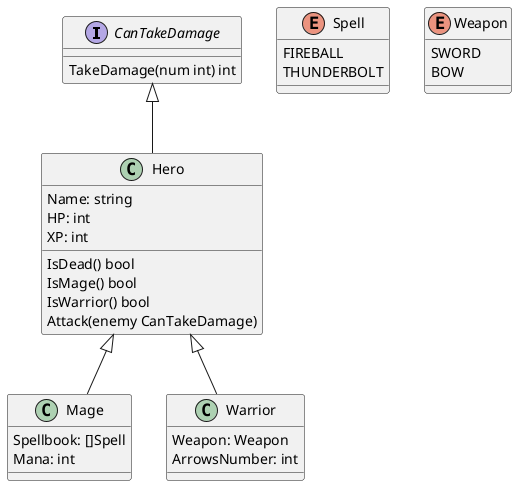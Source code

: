 @startuml

CanTakeDamage <|-- Hero
Hero <|-- Mage
Hero <|-- Warrior

enum Spell {
    FIREBALL
    THUNDERBOLT
}

enum Weapon {
    SWORD
    BOW
}

interface CanTakeDamage {
    TakeDamage(num int) int
}

class Hero {
    Name: string
    HP: int
    XP: int

    IsDead() bool
    IsMage() bool
    IsWarrior() bool
    Attack(enemy CanTakeDamage)
}

class Warrior {
    Weapon: Weapon
    ArrowsNumber: int
}

class Mage {
    Spellbook: []Spell
    Mana: int
}

@enduml

